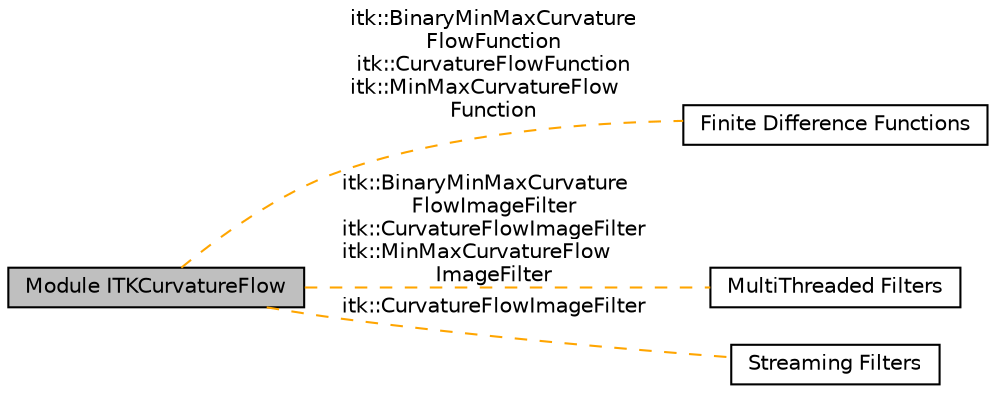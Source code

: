 digraph "Module ITKCurvatureFlow"
{
  edge [fontname="Helvetica",fontsize="10",labelfontname="Helvetica",labelfontsize="10"];
  node [fontname="Helvetica",fontsize="10",shape=box];
  rankdir=LR;
  Node2 [label="Finite Difference Functions",height=0.2,width=0.4,color="black", fillcolor="white", style="filled",URL="$group__FiniteDifferenceFunctions.html",tooltip=" "];
  Node1 [label="Module ITKCurvatureFlow",height=0.2,width=0.4,color="black", fillcolor="grey75", style="filled", fontcolor="black",tooltip=" "];
  Node3 [label="MultiThreaded Filters",height=0.2,width=0.4,color="black", fillcolor="white", style="filled",URL="$group__MultiThreaded.html",tooltip=" "];
  Node4 [label="Streaming Filters",height=0.2,width=0.4,color="black", fillcolor="white", style="filled",URL="$group__Streamed.html",tooltip=" "];
  Node1->Node2 [shape=plaintext, label="itk::BinaryMinMaxCurvature\lFlowFunction\nitk::CurvatureFlowFunction\nitk::MinMaxCurvatureFlow\lFunction", color="orange", dir="none", style="dashed"];
  Node1->Node3 [shape=plaintext, label="itk::BinaryMinMaxCurvature\lFlowImageFilter\nitk::CurvatureFlowImageFilter\nitk::MinMaxCurvatureFlow\lImageFilter", color="orange", dir="none", style="dashed"];
  Node1->Node4 [shape=plaintext, label="itk::CurvatureFlowImageFilter", color="orange", dir="none", style="dashed"];
}
